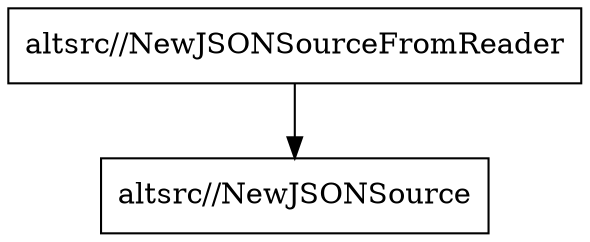 digraph gph {
"altsrc//NewJSONSourceFromReader" [label="altsrc//NewJSONSourceFromReader", shape="box"];
"altsrc//NewJSONSource" [label="altsrc//NewJSONSource", shape="box"];"altsrc//NewJSONSourceFromReader"->"altsrc//NewJSONSource";
}